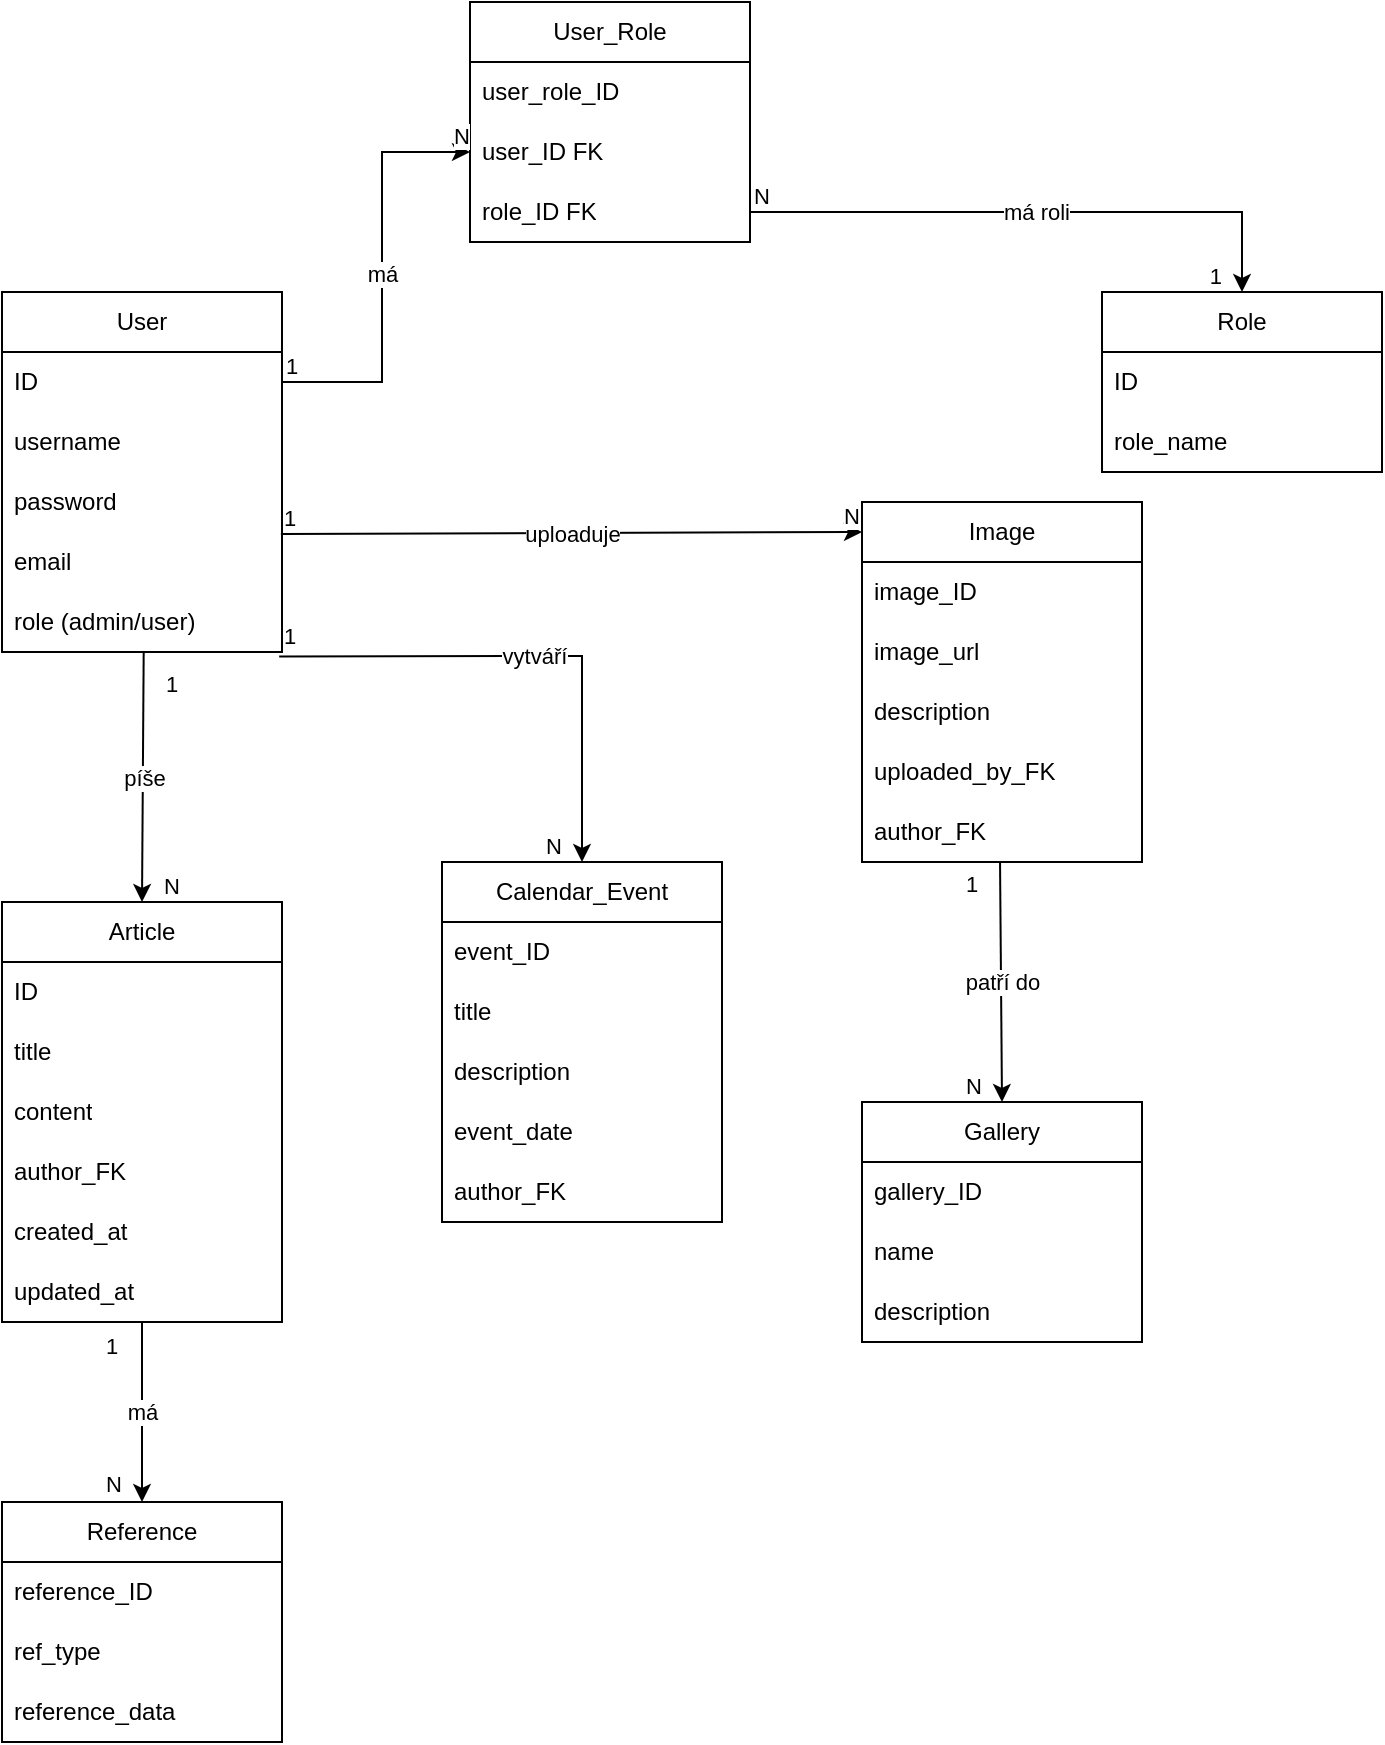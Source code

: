 <mxfile version="24.7.15">
  <diagram name="Stránka-1" id="W22i5mM_wBh3VnKmvQsz">
    <mxGraphModel dx="1793" dy="965" grid="1" gridSize="10" guides="1" tooltips="1" connect="1" arrows="1" fold="1" page="1" pageScale="1" pageWidth="827" pageHeight="1169" math="0" shadow="0">
      <root>
        <mxCell id="0" />
        <mxCell id="1" parent="0" />
        <mxCell id="IcWj3C2vSsmfrBZRrw5p-1" value="User" style="swimlane;fontStyle=0;childLayout=stackLayout;horizontal=1;startSize=30;horizontalStack=0;resizeParent=1;resizeParentMax=0;resizeLast=0;collapsible=1;marginBottom=0;whiteSpace=wrap;html=1;" vertex="1" parent="1">
          <mxGeometry x="110" y="405" width="140" height="180" as="geometry" />
        </mxCell>
        <mxCell id="IcWj3C2vSsmfrBZRrw5p-2" value="ID" style="text;strokeColor=none;fillColor=none;align=left;verticalAlign=middle;spacingLeft=4;spacingRight=4;overflow=hidden;points=[[0,0.5],[1,0.5]];portConstraint=eastwest;rotatable=0;whiteSpace=wrap;html=1;" vertex="1" parent="IcWj3C2vSsmfrBZRrw5p-1">
          <mxGeometry y="30" width="140" height="30" as="geometry" />
        </mxCell>
        <mxCell id="IcWj3C2vSsmfrBZRrw5p-3" value="username" style="text;strokeColor=none;fillColor=none;align=left;verticalAlign=middle;spacingLeft=4;spacingRight=4;overflow=hidden;points=[[0,0.5],[1,0.5]];portConstraint=eastwest;rotatable=0;whiteSpace=wrap;html=1;" vertex="1" parent="IcWj3C2vSsmfrBZRrw5p-1">
          <mxGeometry y="60" width="140" height="30" as="geometry" />
        </mxCell>
        <mxCell id="IcWj3C2vSsmfrBZRrw5p-4" value="password" style="text;strokeColor=none;fillColor=none;align=left;verticalAlign=middle;spacingLeft=4;spacingRight=4;overflow=hidden;points=[[0,0.5],[1,0.5]];portConstraint=eastwest;rotatable=0;whiteSpace=wrap;html=1;" vertex="1" parent="IcWj3C2vSsmfrBZRrw5p-1">
          <mxGeometry y="90" width="140" height="30" as="geometry" />
        </mxCell>
        <mxCell id="IcWj3C2vSsmfrBZRrw5p-5" value="email" style="text;strokeColor=none;fillColor=none;align=left;verticalAlign=middle;spacingLeft=4;spacingRight=4;overflow=hidden;points=[[0,0.5],[1,0.5]];portConstraint=eastwest;rotatable=0;whiteSpace=wrap;html=1;" vertex="1" parent="IcWj3C2vSsmfrBZRrw5p-1">
          <mxGeometry y="120" width="140" height="30" as="geometry" />
        </mxCell>
        <mxCell id="IcWj3C2vSsmfrBZRrw5p-6" value="role (admin/user)" style="text;strokeColor=none;fillColor=none;align=left;verticalAlign=middle;spacingLeft=4;spacingRight=4;overflow=hidden;points=[[0,0.5],[1,0.5]];portConstraint=eastwest;rotatable=0;whiteSpace=wrap;html=1;" vertex="1" parent="IcWj3C2vSsmfrBZRrw5p-1">
          <mxGeometry y="150" width="140" height="30" as="geometry" />
        </mxCell>
        <mxCell id="IcWj3C2vSsmfrBZRrw5p-7" value="Role" style="swimlane;fontStyle=0;childLayout=stackLayout;horizontal=1;startSize=30;horizontalStack=0;resizeParent=1;resizeParentMax=0;resizeLast=0;collapsible=1;marginBottom=0;whiteSpace=wrap;html=1;" vertex="1" parent="1">
          <mxGeometry x="660" y="405" width="140" height="90" as="geometry" />
        </mxCell>
        <mxCell id="IcWj3C2vSsmfrBZRrw5p-8" value="ID" style="text;strokeColor=none;fillColor=none;align=left;verticalAlign=middle;spacingLeft=4;spacingRight=4;overflow=hidden;points=[[0,0.5],[1,0.5]];portConstraint=eastwest;rotatable=0;whiteSpace=wrap;html=1;" vertex="1" parent="IcWj3C2vSsmfrBZRrw5p-7">
          <mxGeometry y="30" width="140" height="30" as="geometry" />
        </mxCell>
        <mxCell id="IcWj3C2vSsmfrBZRrw5p-9" value="role_name" style="text;strokeColor=none;fillColor=none;align=left;verticalAlign=middle;spacingLeft=4;spacingRight=4;overflow=hidden;points=[[0,0.5],[1,0.5]];portConstraint=eastwest;rotatable=0;whiteSpace=wrap;html=1;" vertex="1" parent="IcWj3C2vSsmfrBZRrw5p-7">
          <mxGeometry y="60" width="140" height="30" as="geometry" />
        </mxCell>
        <mxCell id="IcWj3C2vSsmfrBZRrw5p-13" value="Article" style="swimlane;fontStyle=0;childLayout=stackLayout;horizontal=1;startSize=30;horizontalStack=0;resizeParent=1;resizeParentMax=0;resizeLast=0;collapsible=1;marginBottom=0;whiteSpace=wrap;html=1;" vertex="1" parent="1">
          <mxGeometry x="110" y="710" width="140" height="210" as="geometry" />
        </mxCell>
        <mxCell id="IcWj3C2vSsmfrBZRrw5p-14" value="ID" style="text;strokeColor=none;fillColor=none;align=left;verticalAlign=middle;spacingLeft=4;spacingRight=4;overflow=hidden;points=[[0,0.5],[1,0.5]];portConstraint=eastwest;rotatable=0;whiteSpace=wrap;html=1;" vertex="1" parent="IcWj3C2vSsmfrBZRrw5p-13">
          <mxGeometry y="30" width="140" height="30" as="geometry" />
        </mxCell>
        <mxCell id="IcWj3C2vSsmfrBZRrw5p-15" value="title" style="text;strokeColor=none;fillColor=none;align=left;verticalAlign=middle;spacingLeft=4;spacingRight=4;overflow=hidden;points=[[0,0.5],[1,0.5]];portConstraint=eastwest;rotatable=0;whiteSpace=wrap;html=1;" vertex="1" parent="IcWj3C2vSsmfrBZRrw5p-13">
          <mxGeometry y="60" width="140" height="30" as="geometry" />
        </mxCell>
        <mxCell id="IcWj3C2vSsmfrBZRrw5p-16" value="content" style="text;strokeColor=none;fillColor=none;align=left;verticalAlign=middle;spacingLeft=4;spacingRight=4;overflow=hidden;points=[[0,0.5],[1,0.5]];portConstraint=eastwest;rotatable=0;whiteSpace=wrap;html=1;" vertex="1" parent="IcWj3C2vSsmfrBZRrw5p-13">
          <mxGeometry y="90" width="140" height="30" as="geometry" />
        </mxCell>
        <mxCell id="IcWj3C2vSsmfrBZRrw5p-17" value="author_FK" style="text;strokeColor=none;fillColor=none;align=left;verticalAlign=middle;spacingLeft=4;spacingRight=4;overflow=hidden;points=[[0,0.5],[1,0.5]];portConstraint=eastwest;rotatable=0;whiteSpace=wrap;html=1;" vertex="1" parent="IcWj3C2vSsmfrBZRrw5p-13">
          <mxGeometry y="120" width="140" height="30" as="geometry" />
        </mxCell>
        <mxCell id="IcWj3C2vSsmfrBZRrw5p-18" value="created_at" style="text;strokeColor=none;fillColor=none;align=left;verticalAlign=middle;spacingLeft=4;spacingRight=4;overflow=hidden;points=[[0,0.5],[1,0.5]];portConstraint=eastwest;rotatable=0;whiteSpace=wrap;html=1;" vertex="1" parent="IcWj3C2vSsmfrBZRrw5p-13">
          <mxGeometry y="150" width="140" height="30" as="geometry" />
        </mxCell>
        <mxCell id="IcWj3C2vSsmfrBZRrw5p-19" value="updated_at" style="text;strokeColor=none;fillColor=none;align=left;verticalAlign=middle;spacingLeft=4;spacingRight=4;overflow=hidden;points=[[0,0.5],[1,0.5]];portConstraint=eastwest;rotatable=0;whiteSpace=wrap;html=1;" vertex="1" parent="IcWj3C2vSsmfrBZRrw5p-13">
          <mxGeometry y="180" width="140" height="30" as="geometry" />
        </mxCell>
        <mxCell id="IcWj3C2vSsmfrBZRrw5p-20" value="Calendar_Event" style="swimlane;fontStyle=0;childLayout=stackLayout;horizontal=1;startSize=30;horizontalStack=0;resizeParent=1;resizeParentMax=0;resizeLast=0;collapsible=1;marginBottom=0;whiteSpace=wrap;html=1;" vertex="1" parent="1">
          <mxGeometry x="330" y="690" width="140" height="180" as="geometry" />
        </mxCell>
        <mxCell id="IcWj3C2vSsmfrBZRrw5p-21" value="event_ID" style="text;strokeColor=none;fillColor=none;align=left;verticalAlign=middle;spacingLeft=4;spacingRight=4;overflow=hidden;points=[[0,0.5],[1,0.5]];portConstraint=eastwest;rotatable=0;whiteSpace=wrap;html=1;" vertex="1" parent="IcWj3C2vSsmfrBZRrw5p-20">
          <mxGeometry y="30" width="140" height="30" as="geometry" />
        </mxCell>
        <mxCell id="IcWj3C2vSsmfrBZRrw5p-22" value="title" style="text;strokeColor=none;fillColor=none;align=left;verticalAlign=middle;spacingLeft=4;spacingRight=4;overflow=hidden;points=[[0,0.5],[1,0.5]];portConstraint=eastwest;rotatable=0;whiteSpace=wrap;html=1;" vertex="1" parent="IcWj3C2vSsmfrBZRrw5p-20">
          <mxGeometry y="60" width="140" height="30" as="geometry" />
        </mxCell>
        <mxCell id="IcWj3C2vSsmfrBZRrw5p-23" value="description" style="text;strokeColor=none;fillColor=none;align=left;verticalAlign=middle;spacingLeft=4;spacingRight=4;overflow=hidden;points=[[0,0.5],[1,0.5]];portConstraint=eastwest;rotatable=0;whiteSpace=wrap;html=1;" vertex="1" parent="IcWj3C2vSsmfrBZRrw5p-20">
          <mxGeometry y="90" width="140" height="30" as="geometry" />
        </mxCell>
        <mxCell id="IcWj3C2vSsmfrBZRrw5p-24" value="event_date" style="text;strokeColor=none;fillColor=none;align=left;verticalAlign=middle;spacingLeft=4;spacingRight=4;overflow=hidden;points=[[0,0.5],[1,0.5]];portConstraint=eastwest;rotatable=0;whiteSpace=wrap;html=1;" vertex="1" parent="IcWj3C2vSsmfrBZRrw5p-20">
          <mxGeometry y="120" width="140" height="30" as="geometry" />
        </mxCell>
        <mxCell id="IcWj3C2vSsmfrBZRrw5p-25" value="author_FK" style="text;strokeColor=none;fillColor=none;align=left;verticalAlign=middle;spacingLeft=4;spacingRight=4;overflow=hidden;points=[[0,0.5],[1,0.5]];portConstraint=eastwest;rotatable=0;whiteSpace=wrap;html=1;" vertex="1" parent="IcWj3C2vSsmfrBZRrw5p-20">
          <mxGeometry y="150" width="140" height="30" as="geometry" />
        </mxCell>
        <mxCell id="IcWj3C2vSsmfrBZRrw5p-27" value="Image" style="swimlane;fontStyle=0;childLayout=stackLayout;horizontal=1;startSize=30;horizontalStack=0;resizeParent=1;resizeParentMax=0;resizeLast=0;collapsible=1;marginBottom=0;whiteSpace=wrap;html=1;" vertex="1" parent="1">
          <mxGeometry x="540" y="510" width="140" height="180" as="geometry" />
        </mxCell>
        <mxCell id="IcWj3C2vSsmfrBZRrw5p-28" value="image_ID" style="text;strokeColor=none;fillColor=none;align=left;verticalAlign=middle;spacingLeft=4;spacingRight=4;overflow=hidden;points=[[0,0.5],[1,0.5]];portConstraint=eastwest;rotatable=0;whiteSpace=wrap;html=1;" vertex="1" parent="IcWj3C2vSsmfrBZRrw5p-27">
          <mxGeometry y="30" width="140" height="30" as="geometry" />
        </mxCell>
        <mxCell id="IcWj3C2vSsmfrBZRrw5p-29" value="image_url" style="text;strokeColor=none;fillColor=none;align=left;verticalAlign=middle;spacingLeft=4;spacingRight=4;overflow=hidden;points=[[0,0.5],[1,0.5]];portConstraint=eastwest;rotatable=0;whiteSpace=wrap;html=1;" vertex="1" parent="IcWj3C2vSsmfrBZRrw5p-27">
          <mxGeometry y="60" width="140" height="30" as="geometry" />
        </mxCell>
        <mxCell id="IcWj3C2vSsmfrBZRrw5p-30" value="description" style="text;strokeColor=none;fillColor=none;align=left;verticalAlign=middle;spacingLeft=4;spacingRight=4;overflow=hidden;points=[[0,0.5],[1,0.5]];portConstraint=eastwest;rotatable=0;whiteSpace=wrap;html=1;" vertex="1" parent="IcWj3C2vSsmfrBZRrw5p-27">
          <mxGeometry y="90" width="140" height="30" as="geometry" />
        </mxCell>
        <mxCell id="IcWj3C2vSsmfrBZRrw5p-31" value="uploaded_by_FK" style="text;strokeColor=none;fillColor=none;align=left;verticalAlign=middle;spacingLeft=4;spacingRight=4;overflow=hidden;points=[[0,0.5],[1,0.5]];portConstraint=eastwest;rotatable=0;whiteSpace=wrap;html=1;" vertex="1" parent="IcWj3C2vSsmfrBZRrw5p-27">
          <mxGeometry y="120" width="140" height="30" as="geometry" />
        </mxCell>
        <mxCell id="IcWj3C2vSsmfrBZRrw5p-32" value="author_FK" style="text;strokeColor=none;fillColor=none;align=left;verticalAlign=middle;spacingLeft=4;spacingRight=4;overflow=hidden;points=[[0,0.5],[1,0.5]];portConstraint=eastwest;rotatable=0;whiteSpace=wrap;html=1;" vertex="1" parent="IcWj3C2vSsmfrBZRrw5p-27">
          <mxGeometry y="150" width="140" height="30" as="geometry" />
        </mxCell>
        <mxCell id="IcWj3C2vSsmfrBZRrw5p-33" value="Gallery" style="swimlane;fontStyle=0;childLayout=stackLayout;horizontal=1;startSize=30;horizontalStack=0;resizeParent=1;resizeParentMax=0;resizeLast=0;collapsible=1;marginBottom=0;whiteSpace=wrap;html=1;" vertex="1" parent="1">
          <mxGeometry x="540" y="810" width="140" height="120" as="geometry" />
        </mxCell>
        <mxCell id="IcWj3C2vSsmfrBZRrw5p-34" value="gallery_ID" style="text;strokeColor=none;fillColor=none;align=left;verticalAlign=middle;spacingLeft=4;spacingRight=4;overflow=hidden;points=[[0,0.5],[1,0.5]];portConstraint=eastwest;rotatable=0;whiteSpace=wrap;html=1;" vertex="1" parent="IcWj3C2vSsmfrBZRrw5p-33">
          <mxGeometry y="30" width="140" height="30" as="geometry" />
        </mxCell>
        <mxCell id="IcWj3C2vSsmfrBZRrw5p-35" value="name" style="text;strokeColor=none;fillColor=none;align=left;verticalAlign=middle;spacingLeft=4;spacingRight=4;overflow=hidden;points=[[0,0.5],[1,0.5]];portConstraint=eastwest;rotatable=0;whiteSpace=wrap;html=1;" vertex="1" parent="IcWj3C2vSsmfrBZRrw5p-33">
          <mxGeometry y="60" width="140" height="30" as="geometry" />
        </mxCell>
        <mxCell id="IcWj3C2vSsmfrBZRrw5p-36" value="description" style="text;strokeColor=none;fillColor=none;align=left;verticalAlign=middle;spacingLeft=4;spacingRight=4;overflow=hidden;points=[[0,0.5],[1,0.5]];portConstraint=eastwest;rotatable=0;whiteSpace=wrap;html=1;" vertex="1" parent="IcWj3C2vSsmfrBZRrw5p-33">
          <mxGeometry y="90" width="140" height="30" as="geometry" />
        </mxCell>
        <mxCell id="IcWj3C2vSsmfrBZRrw5p-39" value="Reference" style="swimlane;fontStyle=0;childLayout=stackLayout;horizontal=1;startSize=30;horizontalStack=0;resizeParent=1;resizeParentMax=0;resizeLast=0;collapsible=1;marginBottom=0;whiteSpace=wrap;html=1;" vertex="1" parent="1">
          <mxGeometry x="110" y="1010" width="140" height="120" as="geometry" />
        </mxCell>
        <mxCell id="IcWj3C2vSsmfrBZRrw5p-40" value="reference_ID" style="text;strokeColor=none;fillColor=none;align=left;verticalAlign=middle;spacingLeft=4;spacingRight=4;overflow=hidden;points=[[0,0.5],[1,0.5]];portConstraint=eastwest;rotatable=0;whiteSpace=wrap;html=1;" vertex="1" parent="IcWj3C2vSsmfrBZRrw5p-39">
          <mxGeometry y="30" width="140" height="30" as="geometry" />
        </mxCell>
        <mxCell id="IcWj3C2vSsmfrBZRrw5p-41" value="ref_type" style="text;strokeColor=none;fillColor=none;align=left;verticalAlign=middle;spacingLeft=4;spacingRight=4;overflow=hidden;points=[[0,0.5],[1,0.5]];portConstraint=eastwest;rotatable=0;whiteSpace=wrap;html=1;" vertex="1" parent="IcWj3C2vSsmfrBZRrw5p-39">
          <mxGeometry y="60" width="140" height="30" as="geometry" />
        </mxCell>
        <mxCell id="IcWj3C2vSsmfrBZRrw5p-42" value="reference_data" style="text;strokeColor=none;fillColor=none;align=left;verticalAlign=middle;spacingLeft=4;spacingRight=4;overflow=hidden;points=[[0,0.5],[1,0.5]];portConstraint=eastwest;rotatable=0;whiteSpace=wrap;html=1;" vertex="1" parent="IcWj3C2vSsmfrBZRrw5p-39">
          <mxGeometry y="90" width="140" height="30" as="geometry" />
        </mxCell>
        <mxCell id="IcWj3C2vSsmfrBZRrw5p-45" value="User_Role" style="swimlane;fontStyle=0;childLayout=stackLayout;horizontal=1;startSize=30;horizontalStack=0;resizeParent=1;resizeParentMax=0;resizeLast=0;collapsible=1;marginBottom=0;whiteSpace=wrap;html=1;" vertex="1" parent="1">
          <mxGeometry x="344" y="260" width="140" height="120" as="geometry" />
        </mxCell>
        <mxCell id="IcWj3C2vSsmfrBZRrw5p-46" value="user_role_ID" style="text;strokeColor=none;fillColor=none;align=left;verticalAlign=middle;spacingLeft=4;spacingRight=4;overflow=hidden;points=[[0,0.5],[1,0.5]];portConstraint=eastwest;rotatable=0;whiteSpace=wrap;html=1;" vertex="1" parent="IcWj3C2vSsmfrBZRrw5p-45">
          <mxGeometry y="30" width="140" height="30" as="geometry" />
        </mxCell>
        <mxCell id="IcWj3C2vSsmfrBZRrw5p-47" value="user_ID FK" style="text;strokeColor=none;fillColor=none;align=left;verticalAlign=middle;spacingLeft=4;spacingRight=4;overflow=hidden;points=[[0,0.5],[1,0.5]];portConstraint=eastwest;rotatable=0;whiteSpace=wrap;html=1;" vertex="1" parent="IcWj3C2vSsmfrBZRrw5p-45">
          <mxGeometry y="60" width="140" height="30" as="geometry" />
        </mxCell>
        <mxCell id="IcWj3C2vSsmfrBZRrw5p-48" value="role_ID FK" style="text;strokeColor=none;fillColor=none;align=left;verticalAlign=middle;spacingLeft=4;spacingRight=4;overflow=hidden;points=[[0,0.5],[1,0.5]];portConstraint=eastwest;rotatable=0;whiteSpace=wrap;html=1;" vertex="1" parent="IcWj3C2vSsmfrBZRrw5p-45">
          <mxGeometry y="90" width="140" height="30" as="geometry" />
        </mxCell>
        <mxCell id="IcWj3C2vSsmfrBZRrw5p-50" value="" style="endArrow=classic;html=1;rounded=0;entryX=0.5;entryY=0;entryDx=0;entryDy=0;exitX=1;exitY=0.5;exitDx=0;exitDy=0;" edge="1" parent="1" source="IcWj3C2vSsmfrBZRrw5p-48" target="IcWj3C2vSsmfrBZRrw5p-7">
          <mxGeometry relative="1" as="geometry">
            <mxPoint x="471.82" y="330" as="sourcePoint" />
            <mxPoint x="660" y="443.12" as="targetPoint" />
            <Array as="points">
              <mxPoint x="730" y="365" />
            </Array>
          </mxGeometry>
        </mxCell>
        <mxCell id="IcWj3C2vSsmfrBZRrw5p-51" value="má roli" style="edgeLabel;resizable=0;html=1;;align=center;verticalAlign=middle;" connectable="0" vertex="1" parent="IcWj3C2vSsmfrBZRrw5p-50">
          <mxGeometry relative="1" as="geometry" />
        </mxCell>
        <mxCell id="IcWj3C2vSsmfrBZRrw5p-52" value="N" style="edgeLabel;resizable=0;html=1;;align=left;verticalAlign=bottom;" connectable="0" vertex="1" parent="IcWj3C2vSsmfrBZRrw5p-50">
          <mxGeometry x="-1" relative="1" as="geometry" />
        </mxCell>
        <mxCell id="IcWj3C2vSsmfrBZRrw5p-53" value="1" style="edgeLabel;resizable=0;html=1;;align=right;verticalAlign=bottom;" connectable="0" vertex="1" parent="IcWj3C2vSsmfrBZRrw5p-50">
          <mxGeometry x="1" relative="1" as="geometry">
            <mxPoint x="-10" as="offset" />
          </mxGeometry>
        </mxCell>
        <mxCell id="IcWj3C2vSsmfrBZRrw5p-54" value="" style="endArrow=classic;html=1;rounded=0;entryX=0.5;entryY=0;entryDx=0;entryDy=0;exitX=0.506;exitY=1.017;exitDx=0;exitDy=0;exitPerimeter=0;" edge="1" parent="1" source="IcWj3C2vSsmfrBZRrw5p-6" target="IcWj3C2vSsmfrBZRrw5p-13">
          <mxGeometry relative="1" as="geometry">
            <mxPoint x="190" y="600" as="sourcePoint" />
            <mxPoint x="470" y="540" as="targetPoint" />
          </mxGeometry>
        </mxCell>
        <mxCell id="IcWj3C2vSsmfrBZRrw5p-55" value="píše" style="edgeLabel;resizable=0;html=1;;align=center;verticalAlign=middle;" connectable="0" vertex="1" parent="IcWj3C2vSsmfrBZRrw5p-54">
          <mxGeometry relative="1" as="geometry" />
        </mxCell>
        <mxCell id="IcWj3C2vSsmfrBZRrw5p-56" value="1" style="edgeLabel;resizable=0;html=1;;align=left;verticalAlign=bottom;" connectable="0" vertex="1" parent="IcWj3C2vSsmfrBZRrw5p-54">
          <mxGeometry x="-1" relative="1" as="geometry">
            <mxPoint x="9" y="24" as="offset" />
          </mxGeometry>
        </mxCell>
        <mxCell id="IcWj3C2vSsmfrBZRrw5p-57" value="N" style="edgeLabel;resizable=0;html=1;;align=right;verticalAlign=bottom;" connectable="0" vertex="1" parent="IcWj3C2vSsmfrBZRrw5p-54">
          <mxGeometry x="1" relative="1" as="geometry">
            <mxPoint x="20" as="offset" />
          </mxGeometry>
        </mxCell>
        <mxCell id="IcWj3C2vSsmfrBZRrw5p-58" value="" style="endArrow=classic;html=1;rounded=0;exitX=0.99;exitY=1.075;exitDx=0;exitDy=0;exitPerimeter=0;entryX=0.5;entryY=0;entryDx=0;entryDy=0;" edge="1" parent="1" source="IcWj3C2vSsmfrBZRrw5p-6" target="IcWj3C2vSsmfrBZRrw5p-20">
          <mxGeometry relative="1" as="geometry">
            <mxPoint x="370" y="620" as="sourcePoint" />
            <mxPoint x="400" y="587" as="targetPoint" />
            <Array as="points">
              <mxPoint x="400" y="587" />
            </Array>
          </mxGeometry>
        </mxCell>
        <mxCell id="IcWj3C2vSsmfrBZRrw5p-59" value="vytváří" style="edgeLabel;resizable=0;html=1;;align=center;verticalAlign=middle;" connectable="0" vertex="1" parent="IcWj3C2vSsmfrBZRrw5p-58">
          <mxGeometry relative="1" as="geometry" />
        </mxCell>
        <mxCell id="IcWj3C2vSsmfrBZRrw5p-60" value="1" style="edgeLabel;resizable=0;html=1;;align=left;verticalAlign=bottom;" connectable="0" vertex="1" parent="IcWj3C2vSsmfrBZRrw5p-58">
          <mxGeometry x="-1" relative="1" as="geometry">
            <mxPoint y="-2" as="offset" />
          </mxGeometry>
        </mxCell>
        <mxCell id="IcWj3C2vSsmfrBZRrw5p-61" value="N" style="edgeLabel;resizable=0;html=1;;align=right;verticalAlign=bottom;" connectable="0" vertex="1" parent="IcWj3C2vSsmfrBZRrw5p-58">
          <mxGeometry x="1" relative="1" as="geometry">
            <mxPoint x="-10" as="offset" />
          </mxGeometry>
        </mxCell>
        <mxCell id="IcWj3C2vSsmfrBZRrw5p-62" value="" style="endArrow=classic;html=1;rounded=0;entryX=0;entryY=0.5;entryDx=0;entryDy=0;exitX=0.996;exitY=0.034;exitDx=0;exitDy=0;exitPerimeter=0;" edge="1" parent="1" source="IcWj3C2vSsmfrBZRrw5p-5">
          <mxGeometry relative="1" as="geometry">
            <mxPoint x="230" y="525" as="sourcePoint" />
            <mxPoint x="540" y="525" as="targetPoint" />
          </mxGeometry>
        </mxCell>
        <mxCell id="IcWj3C2vSsmfrBZRrw5p-63" value="uploaduje" style="edgeLabel;resizable=0;html=1;;align=center;verticalAlign=middle;" connectable="0" vertex="1" parent="IcWj3C2vSsmfrBZRrw5p-62">
          <mxGeometry relative="1" as="geometry" />
        </mxCell>
        <mxCell id="IcWj3C2vSsmfrBZRrw5p-64" value="1" style="edgeLabel;resizable=0;html=1;;align=left;verticalAlign=bottom;" connectable="0" vertex="1" parent="IcWj3C2vSsmfrBZRrw5p-62">
          <mxGeometry x="-1" relative="1" as="geometry" />
        </mxCell>
        <mxCell id="IcWj3C2vSsmfrBZRrw5p-65" value="N" style="edgeLabel;resizable=0;html=1;;align=right;verticalAlign=bottom;" connectable="0" vertex="1" parent="IcWj3C2vSsmfrBZRrw5p-62">
          <mxGeometry x="1" relative="1" as="geometry" />
        </mxCell>
        <mxCell id="IcWj3C2vSsmfrBZRrw5p-67" value="" style="endArrow=classic;html=1;rounded=0;exitX=0.493;exitY=1.017;exitDx=0;exitDy=0;exitPerimeter=0;entryX=0.5;entryY=0;entryDx=0;entryDy=0;" edge="1" parent="1" source="IcWj3C2vSsmfrBZRrw5p-32" target="IcWj3C2vSsmfrBZRrw5p-33">
          <mxGeometry relative="1" as="geometry">
            <mxPoint x="540" y="730" as="sourcePoint" />
            <mxPoint x="700" y="730" as="targetPoint" />
          </mxGeometry>
        </mxCell>
        <mxCell id="IcWj3C2vSsmfrBZRrw5p-68" value="patří do" style="edgeLabel;resizable=0;html=1;;align=center;verticalAlign=middle;" connectable="0" vertex="1" parent="IcWj3C2vSsmfrBZRrw5p-67">
          <mxGeometry relative="1" as="geometry" />
        </mxCell>
        <mxCell id="IcWj3C2vSsmfrBZRrw5p-69" value="1" style="edgeLabel;resizable=0;html=1;;align=left;verticalAlign=bottom;" connectable="0" vertex="1" parent="IcWj3C2vSsmfrBZRrw5p-67">
          <mxGeometry x="-1" relative="1" as="geometry">
            <mxPoint x="-19" y="19" as="offset" />
          </mxGeometry>
        </mxCell>
        <mxCell id="IcWj3C2vSsmfrBZRrw5p-70" value="N" style="edgeLabel;resizable=0;html=1;;align=right;verticalAlign=bottom;" connectable="0" vertex="1" parent="IcWj3C2vSsmfrBZRrw5p-67">
          <mxGeometry x="1" relative="1" as="geometry">
            <mxPoint x="-10" as="offset" />
          </mxGeometry>
        </mxCell>
        <mxCell id="IcWj3C2vSsmfrBZRrw5p-72" value="" style="endArrow=classic;html=1;rounded=0;exitX=0.5;exitY=0.983;exitDx=0;exitDy=0;exitPerimeter=0;entryX=0.5;entryY=0;entryDx=0;entryDy=0;" edge="1" parent="1" source="IcWj3C2vSsmfrBZRrw5p-19" target="IcWj3C2vSsmfrBZRrw5p-39">
          <mxGeometry relative="1" as="geometry">
            <mxPoint x="260" y="1000" as="sourcePoint" />
            <mxPoint x="420" y="1000" as="targetPoint" />
          </mxGeometry>
        </mxCell>
        <mxCell id="IcWj3C2vSsmfrBZRrw5p-73" value="má" style="edgeLabel;resizable=0;html=1;;align=center;verticalAlign=middle;" connectable="0" vertex="1" parent="IcWj3C2vSsmfrBZRrw5p-72">
          <mxGeometry relative="1" as="geometry" />
        </mxCell>
        <mxCell id="IcWj3C2vSsmfrBZRrw5p-74" value="1" style="edgeLabel;resizable=0;html=1;;align=left;verticalAlign=bottom;" connectable="0" vertex="1" parent="IcWj3C2vSsmfrBZRrw5p-72">
          <mxGeometry x="-1" relative="1" as="geometry">
            <mxPoint x="-20" y="21" as="offset" />
          </mxGeometry>
        </mxCell>
        <mxCell id="IcWj3C2vSsmfrBZRrw5p-75" value="N" style="edgeLabel;resizable=0;html=1;;align=right;verticalAlign=bottom;" connectable="0" vertex="1" parent="IcWj3C2vSsmfrBZRrw5p-72">
          <mxGeometry x="1" relative="1" as="geometry">
            <mxPoint x="-10" as="offset" />
          </mxGeometry>
        </mxCell>
        <mxCell id="IcWj3C2vSsmfrBZRrw5p-81" value="" style="endArrow=classic;html=1;rounded=0;exitX=1;exitY=0.5;exitDx=0;exitDy=0;entryX=0;entryY=0.5;entryDx=0;entryDy=0;" edge="1" parent="1" source="IcWj3C2vSsmfrBZRrw5p-2" target="IcWj3C2vSsmfrBZRrw5p-47">
          <mxGeometry relative="1" as="geometry">
            <mxPoint x="320" y="420" as="sourcePoint" />
            <mxPoint x="300" y="300" as="targetPoint" />
            <Array as="points">
              <mxPoint x="300" y="450" />
              <mxPoint x="300" y="335" />
            </Array>
          </mxGeometry>
        </mxCell>
        <mxCell id="IcWj3C2vSsmfrBZRrw5p-82" value="má" style="edgeLabel;resizable=0;html=1;;align=center;verticalAlign=middle;" connectable="0" vertex="1" parent="IcWj3C2vSsmfrBZRrw5p-81">
          <mxGeometry relative="1" as="geometry" />
        </mxCell>
        <mxCell id="IcWj3C2vSsmfrBZRrw5p-83" value="1" style="edgeLabel;resizable=0;html=1;;align=left;verticalAlign=bottom;" connectable="0" vertex="1" parent="IcWj3C2vSsmfrBZRrw5p-81">
          <mxGeometry x="-1" relative="1" as="geometry" />
        </mxCell>
        <mxCell id="IcWj3C2vSsmfrBZRrw5p-84" value="N" style="edgeLabel;resizable=0;html=1;;align=right;verticalAlign=bottom;" connectable="0" vertex="1" parent="IcWj3C2vSsmfrBZRrw5p-81">
          <mxGeometry x="1" relative="1" as="geometry" />
        </mxCell>
      </root>
    </mxGraphModel>
  </diagram>
</mxfile>
